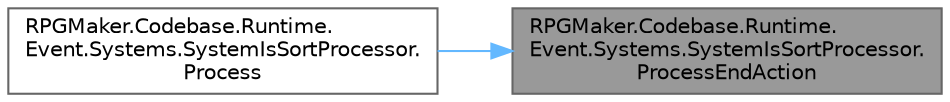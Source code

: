 digraph "RPGMaker.Codebase.Runtime.Event.Systems.SystemIsSortProcessor.ProcessEndAction"
{
 // LATEX_PDF_SIZE
  bgcolor="transparent";
  edge [fontname=Helvetica,fontsize=10,labelfontname=Helvetica,labelfontsize=10];
  node [fontname=Helvetica,fontsize=10,shape=box,height=0.2,width=0.4];
  rankdir="RL";
  Node1 [id="Node000001",label="RPGMaker.Codebase.Runtime.\lEvent.Systems.SystemIsSortProcessor.\lProcessEndAction",height=0.2,width=0.4,color="gray40", fillcolor="grey60", style="filled", fontcolor="black",tooltip=" "];
  Node1 -> Node2 [id="edge1_Node000001_Node000002",dir="back",color="steelblue1",style="solid",tooltip=" "];
  Node2 [id="Node000002",label="RPGMaker.Codebase.Runtime.\lEvent.Systems.SystemIsSortProcessor.\lProcess",height=0.2,width=0.4,color="grey40", fillcolor="white", style="filled",URL="$d3/d5f/class_r_p_g_maker_1_1_codebase_1_1_runtime_1_1_event_1_1_systems_1_1_system_is_sort_processor.html#a3e38d17798b149efca8ab20543bf5aa4",tooltip="イベント実行処理"];
}
